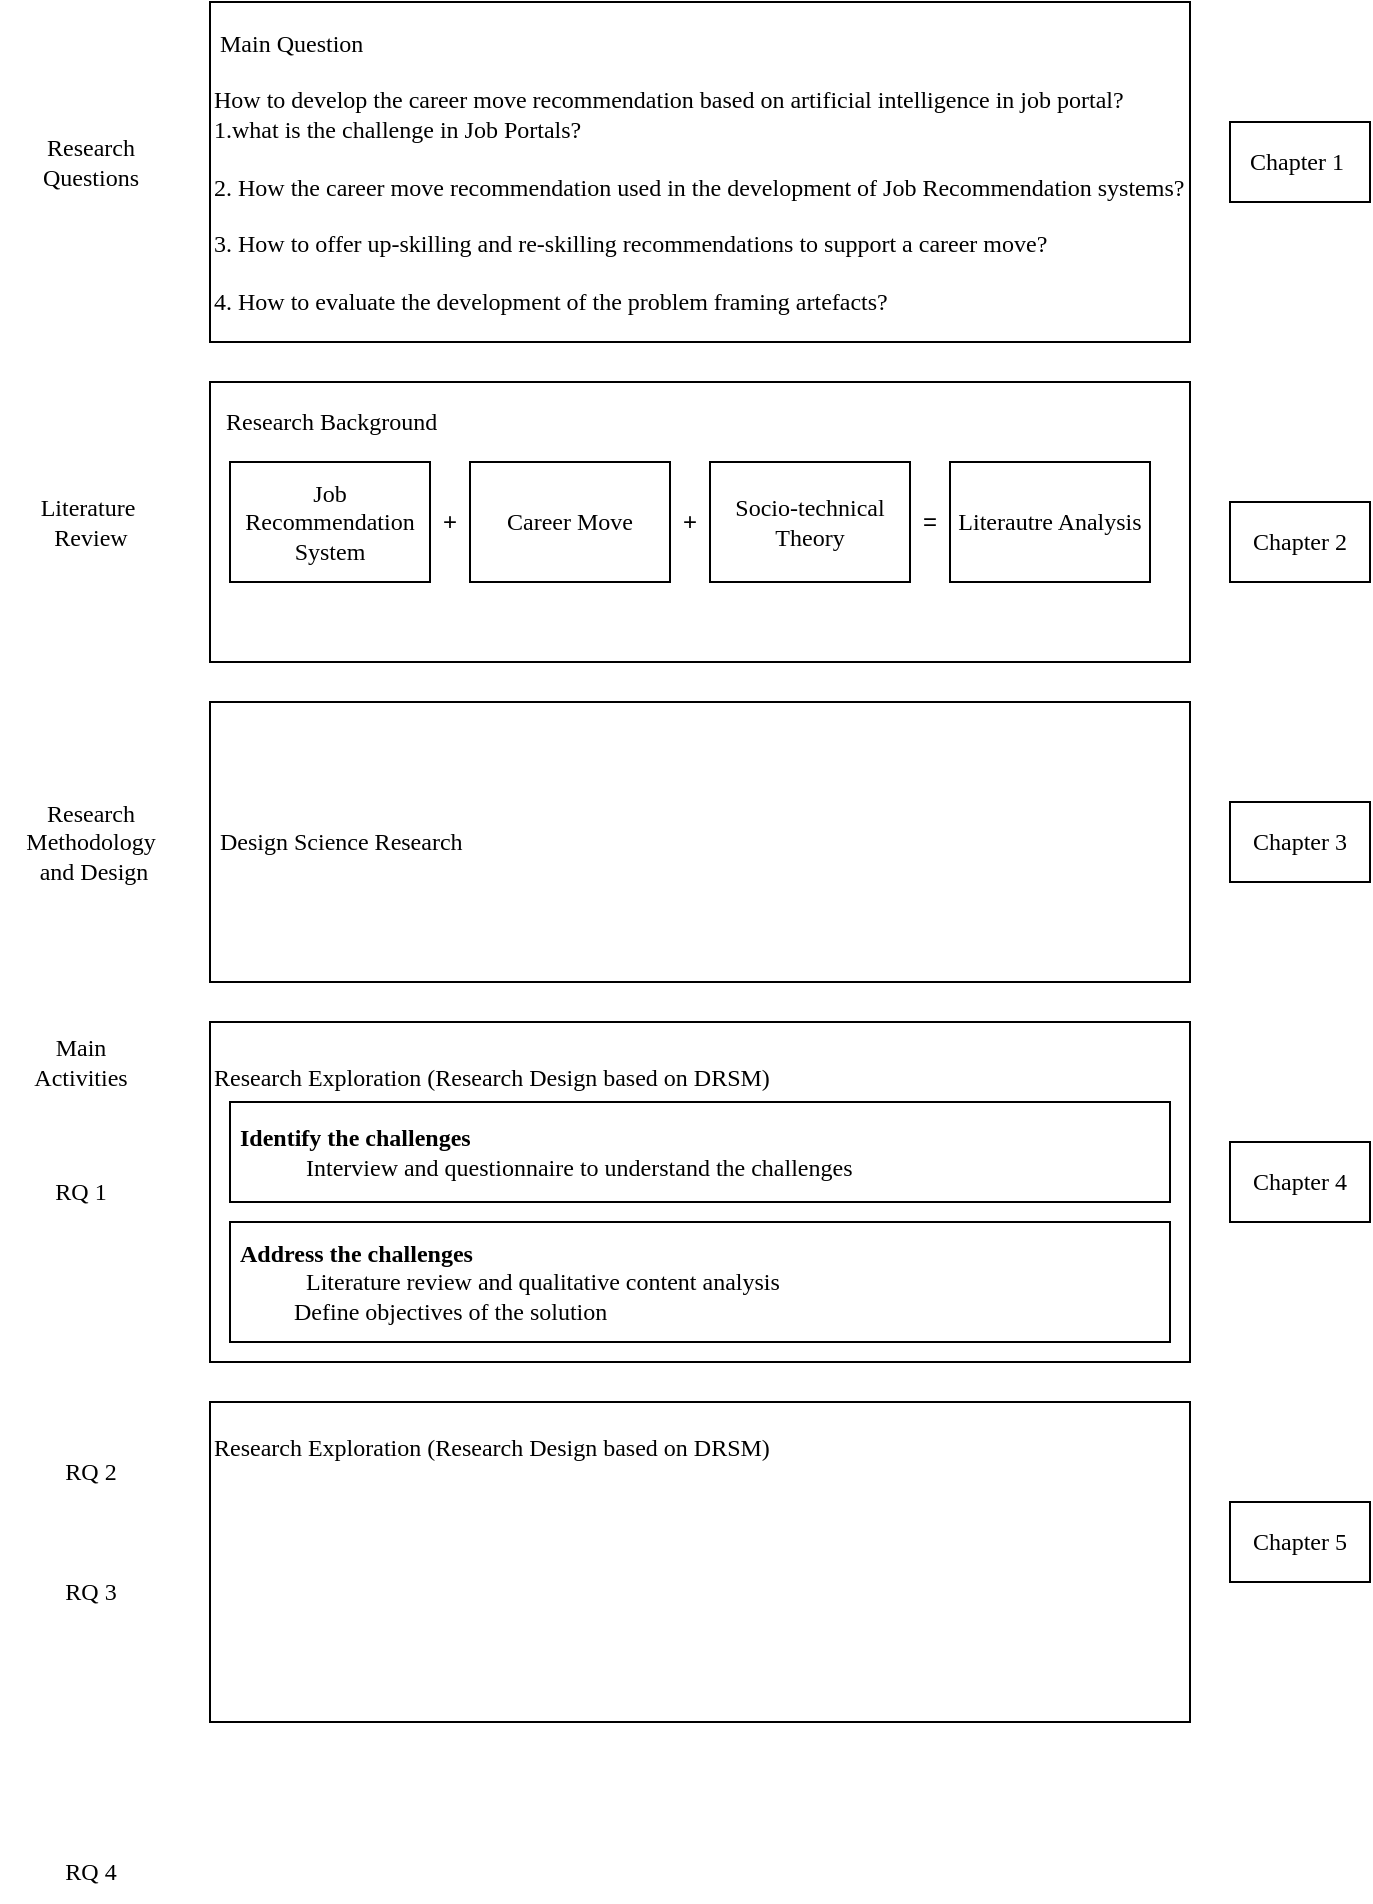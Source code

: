 <mxfile version="23.1.5" type="github">
  <diagram name="第 1 页" id="QUxGIifQUmA1StA2rJvh">
    <mxGraphModel dx="1217" dy="573" grid="1" gridSize="10" guides="1" tooltips="1" connect="1" arrows="1" fold="1" page="1" pageScale="1" pageWidth="827" pageHeight="1169" math="0" shadow="0">
      <root>
        <mxCell id="0" />
        <mxCell id="1" parent="0" />
        <mxCell id="IkZ6kC4b8WAhOYYU804M-1" value="&lt;font face=&quot;Times New Roman&quot;&gt;&amp;nbsp;Main Question&lt;br&gt;&lt;br&gt;How to develop the career move recommendation based on&amp;nbsp;artificial intelligence in job portal?&amp;nbsp;&lt;br&gt;1.what is the challenge in Job Portals?&lt;br&gt;&lt;br&gt;2. How the career move recommendation used in the development of Job Recommendation systems?&lt;br&gt;&lt;br&gt;3. How to offer up-skilling and re-skilling recommendations to support a career move?&lt;br&gt;&lt;br&gt;4. How to evaluate the development of the problem framing artefacts?&lt;/font&gt;" style="rounded=0;whiteSpace=wrap;html=1;align=left;" parent="1" vertex="1">
          <mxGeometry x="190" y="20" width="490" height="170" as="geometry" />
        </mxCell>
        <mxCell id="IkZ6kC4b8WAhOYYU804M-2" value="&lt;font face=&quot;Times New Roman&quot;&gt;Research&lt;br&gt;Questions&lt;/font&gt;" style="text;html=1;align=center;verticalAlign=middle;resizable=0;points=[];autosize=1;strokeColor=none;fillColor=none;" parent="1" vertex="1">
          <mxGeometry x="95" y="80" width="70" height="40" as="geometry" />
        </mxCell>
        <mxCell id="7s949W7V_czBLz1xUvVB-1" value="&lt;font face=&quot;Times New Roman&quot;&gt;Chapter 1&lt;font data-immersive-translate-loading-id=&quot;517&quot; lang=&quot;zh-CN&quot; translate=&quot;no&quot; class=&quot;notranslate immersive-translate-target-wrapper&quot;&gt;&amp;nbsp;&lt;/font&gt;&lt;/font&gt;" style="rounded=0;whiteSpace=wrap;html=1;" parent="1" vertex="1">
          <mxGeometry x="700" y="80" width="70" height="40" as="geometry" />
        </mxCell>
        <mxCell id="7s949W7V_czBLz1xUvVB-6" value="&lt;font face=&quot;Times New Roman&quot;&gt;Chapter 2&lt;/font&gt;" style="rounded=0;whiteSpace=wrap;html=1;" parent="1" vertex="1">
          <mxGeometry x="700" y="270" width="70" height="40" as="geometry" />
        </mxCell>
        <mxCell id="7s949W7V_czBLz1xUvVB-4" value="&lt;font face=&quot;Times New Roman&quot;&gt;&amp;nbsp; Research Background&lt;br&gt;&lt;br&gt;&lt;br&gt;&lt;br&gt;&lt;br&gt;&lt;br&gt;&lt;br&gt;&lt;/font&gt;&lt;div&gt;&lt;br&gt;&lt;/div&gt;" style="rounded=0;whiteSpace=wrap;html=1;align=left;" parent="1" vertex="1">
          <mxGeometry x="190" y="210" width="490" height="140" as="geometry" />
        </mxCell>
        <mxCell id="7s949W7V_czBLz1xUvVB-9" value="&lt;font face=&quot;Times New Roman&quot;&gt;Chapter 3&lt;/font&gt;" style="rounded=0;whiteSpace=wrap;html=1;" parent="1" vertex="1">
          <mxGeometry x="700" y="420" width="70" height="40" as="geometry" />
        </mxCell>
        <mxCell id="7s949W7V_czBLz1xUvVB-5" value="&lt;font face=&quot;Times New Roman&quot;&gt;Job Recommendation System&lt;/font&gt;" style="rounded=0;whiteSpace=wrap;html=1;" parent="1" vertex="1">
          <mxGeometry x="200" y="250" width="100" height="60" as="geometry" />
        </mxCell>
        <mxCell id="7s949W7V_czBLz1xUvVB-11" value="&lt;font face=&quot;Times New Roman&quot;&gt;Career Move&lt;/font&gt;" style="rounded=0;whiteSpace=wrap;html=1;" parent="1" vertex="1">
          <mxGeometry x="320" y="250" width="100" height="60" as="geometry" />
        </mxCell>
        <mxCell id="7s949W7V_czBLz1xUvVB-12" value="+" style="text;strokeColor=none;align=center;fillColor=none;html=1;verticalAlign=middle;whiteSpace=wrap;rounded=0;" parent="1" vertex="1">
          <mxGeometry x="300" y="265" width="20" height="30" as="geometry" />
        </mxCell>
        <mxCell id="7s949W7V_czBLz1xUvVB-14" value="&lt;font face=&quot;Times New Roman&quot;&gt;Socio-technical Theory&lt;/font&gt;" style="rounded=0;whiteSpace=wrap;html=1;" parent="1" vertex="1">
          <mxGeometry x="440" y="250" width="100" height="60" as="geometry" />
        </mxCell>
        <mxCell id="7s949W7V_czBLz1xUvVB-17" value="+" style="text;strokeColor=none;align=center;fillColor=none;html=1;verticalAlign=middle;whiteSpace=wrap;rounded=0;" parent="1" vertex="1">
          <mxGeometry x="420" y="265" width="20" height="30" as="geometry" />
        </mxCell>
        <mxCell id="7s949W7V_czBLz1xUvVB-18" value="=" style="text;strokeColor=none;align=center;fillColor=none;html=1;verticalAlign=middle;whiteSpace=wrap;rounded=0;" parent="1" vertex="1">
          <mxGeometry x="540" y="265" width="20" height="30" as="geometry" />
        </mxCell>
        <mxCell id="7s949W7V_czBLz1xUvVB-19" value="&lt;font face=&quot;Times New Roman&quot;&gt;Literautre Analysis&lt;/font&gt;" style="rounded=0;whiteSpace=wrap;html=1;" parent="1" vertex="1">
          <mxGeometry x="560" y="250" width="100" height="60" as="geometry" />
        </mxCell>
        <mxCell id="CEq9EQS8CvXJ1ue2R1z7-1" value="&lt;font face=&quot;Times New Roman&quot;&gt;&amp;nbsp;Design Science Research&lt;/font&gt;" style="rounded=0;whiteSpace=wrap;html=1;align=left;" parent="1" vertex="1">
          <mxGeometry x="190" y="370" width="490" height="140" as="geometry" />
        </mxCell>
        <mxCell id="lhme1qqraLi6fW0KgUA8-1" value="&lt;font face=&quot;Times New Roman&quot;&gt;Literature&amp;nbsp;&lt;br&gt;Review&lt;/font&gt;" style="text;html=1;align=center;verticalAlign=middle;resizable=0;points=[];autosize=1;strokeColor=none;fillColor=none;" parent="1" vertex="1">
          <mxGeometry x="95" y="260" width="70" height="40" as="geometry" />
        </mxCell>
        <mxCell id="lhme1qqraLi6fW0KgUA8-2" value="&lt;font face=&quot;Times New Roman&quot;&gt;Research&lt;br&gt;Methodology&lt;br&gt;&amp;nbsp;and Design&lt;/font&gt;" style="text;html=1;align=center;verticalAlign=middle;resizable=0;points=[];autosize=1;strokeColor=none;fillColor=none;" parent="1" vertex="1">
          <mxGeometry x="85" y="410" width="90" height="60" as="geometry" />
        </mxCell>
        <mxCell id="lhme1qqraLi6fW0KgUA8-3" value="&lt;font face=&quot;Times New Roman&quot;&gt;Research Exploration (Research Design based on DRSM)&lt;br&gt;&lt;br&gt;&lt;br&gt;&lt;br&gt;&lt;br&gt;&lt;br&gt;&lt;br&gt;&lt;br&gt;&lt;/font&gt;&lt;div&gt;&lt;br&gt;&lt;/div&gt;" style="rounded=0;whiteSpace=wrap;html=1;align=left;" parent="1" vertex="1">
          <mxGeometry x="190" y="530" width="490" height="170" as="geometry" />
        </mxCell>
        <mxCell id="lhme1qqraLi6fW0KgUA8-4" value="&lt;b&gt;&lt;font face=&quot;Times New Roman&quot;&gt;&amp;nbsp;Identify the challenges&lt;br&gt;&lt;/font&gt;&lt;/b&gt;&lt;div&gt;&lt;font face=&quot;Times New Roman&quot;&gt;&amp;nbsp; &amp;nbsp; &amp;nbsp; &amp;nbsp; &amp;nbsp; &amp;nbsp; Interview and questionnaire to understand the challenges&lt;/font&gt;&lt;/div&gt;" style="rounded=0;whiteSpace=wrap;html=1;align=left;" parent="1" vertex="1">
          <mxGeometry x="200" y="570" width="470" height="50" as="geometry" />
        </mxCell>
        <mxCell id="lhme1qqraLi6fW0KgUA8-6" value="&lt;font face=&quot;Times New Roman&quot;&gt;Chapter 4&lt;/font&gt;" style="rounded=0;whiteSpace=wrap;html=1;" parent="1" vertex="1">
          <mxGeometry x="700" y="590" width="70" height="40" as="geometry" />
        </mxCell>
        <mxCell id="lhme1qqraLi6fW0KgUA8-7" value="&lt;b&gt;&lt;font face=&quot;Times New Roman&quot;&gt;&amp;nbsp;Address the challenges&lt;br&gt;&lt;/font&gt;&lt;/b&gt;&lt;div&gt;&lt;font face=&quot;Times New Roman&quot;&gt;&amp;nbsp; &amp;nbsp; &amp;nbsp; &amp;nbsp; &amp;nbsp; &amp;nbsp; Literature review and qualitative content analysis&lt;/font&gt;&lt;/div&gt;&lt;div&gt;&lt;font face=&quot;S2Pczsk4LlOeV5sZVCbr&quot;&gt;&amp;nbsp; &amp;nbsp; &amp;nbsp; &amp;nbsp; &amp;nbsp; &lt;/font&gt;&lt;font face=&quot;Times New Roman&quot;&gt;Define objectives of the solution&lt;/font&gt;&lt;/div&gt;" style="rounded=0;whiteSpace=wrap;html=1;align=left;" parent="1" vertex="1">
          <mxGeometry x="200" y="630" width="470" height="60" as="geometry" />
        </mxCell>
        <mxCell id="fHW0Ke9dXqLZGUxls11q-1" value="&lt;font face=&quot;Times New Roman&quot;&gt;Main&lt;br&gt;Activities&lt;/font&gt;" style="text;html=1;align=center;verticalAlign=middle;resizable=0;points=[];autosize=1;strokeColor=none;fillColor=none;" vertex="1" parent="1">
          <mxGeometry x="90" y="530" width="70" height="40" as="geometry" />
        </mxCell>
        <mxCell id="fHW0Ke9dXqLZGUxls11q-2" value="&lt;font face=&quot;Times New Roman&quot;&gt;RQ 1&lt;/font&gt;" style="text;html=1;align=center;verticalAlign=middle;resizable=0;points=[];autosize=1;strokeColor=none;fillColor=none;" vertex="1" parent="1">
          <mxGeometry x="100" y="600" width="50" height="30" as="geometry" />
        </mxCell>
        <mxCell id="fHW0Ke9dXqLZGUxls11q-3" value="&lt;font face=&quot;Times New Roman&quot;&gt;Research Exploration (Research Design based on DRSM)&lt;br&gt;&lt;br&gt;&lt;br&gt;&lt;br&gt;&lt;br&gt;&lt;br&gt;&lt;br&gt;&lt;br&gt;&lt;/font&gt;&lt;div&gt;&lt;br&gt;&lt;/div&gt;" style="rounded=0;whiteSpace=wrap;html=1;align=left;" vertex="1" parent="1">
          <mxGeometry x="190" y="720" width="490" height="160" as="geometry" />
        </mxCell>
        <mxCell id="fHW0Ke9dXqLZGUxls11q-4" value="&lt;font face=&quot;Times New Roman&quot;&gt;Chapter 5&lt;/font&gt;" style="rounded=0;whiteSpace=wrap;html=1;" vertex="1" parent="1">
          <mxGeometry x="700" y="770" width="70" height="40" as="geometry" />
        </mxCell>
        <mxCell id="fHW0Ke9dXqLZGUxls11q-6" value="&lt;font face=&quot;Times New Roman&quot;&gt;RQ 2&lt;/font&gt;" style="text;html=1;align=center;verticalAlign=middle;resizable=0;points=[];autosize=1;strokeColor=none;fillColor=none;" vertex="1" parent="1">
          <mxGeometry x="105" y="740" width="50" height="30" as="geometry" />
        </mxCell>
        <mxCell id="fHW0Ke9dXqLZGUxls11q-7" value="&lt;font face=&quot;Times New Roman&quot;&gt;RQ 3&lt;/font&gt;" style="text;html=1;align=center;verticalAlign=middle;resizable=0;points=[];autosize=1;strokeColor=none;fillColor=none;" vertex="1" parent="1">
          <mxGeometry x="105" y="800" width="50" height="30" as="geometry" />
        </mxCell>
        <mxCell id="fHW0Ke9dXqLZGUxls11q-8" value="&lt;font face=&quot;Times New Roman&quot;&gt;RQ 4&lt;/font&gt;" style="text;html=1;align=center;verticalAlign=middle;resizable=0;points=[];autosize=1;strokeColor=none;fillColor=none;" vertex="1" parent="1">
          <mxGeometry x="105" y="940" width="50" height="30" as="geometry" />
        </mxCell>
      </root>
    </mxGraphModel>
  </diagram>
</mxfile>
